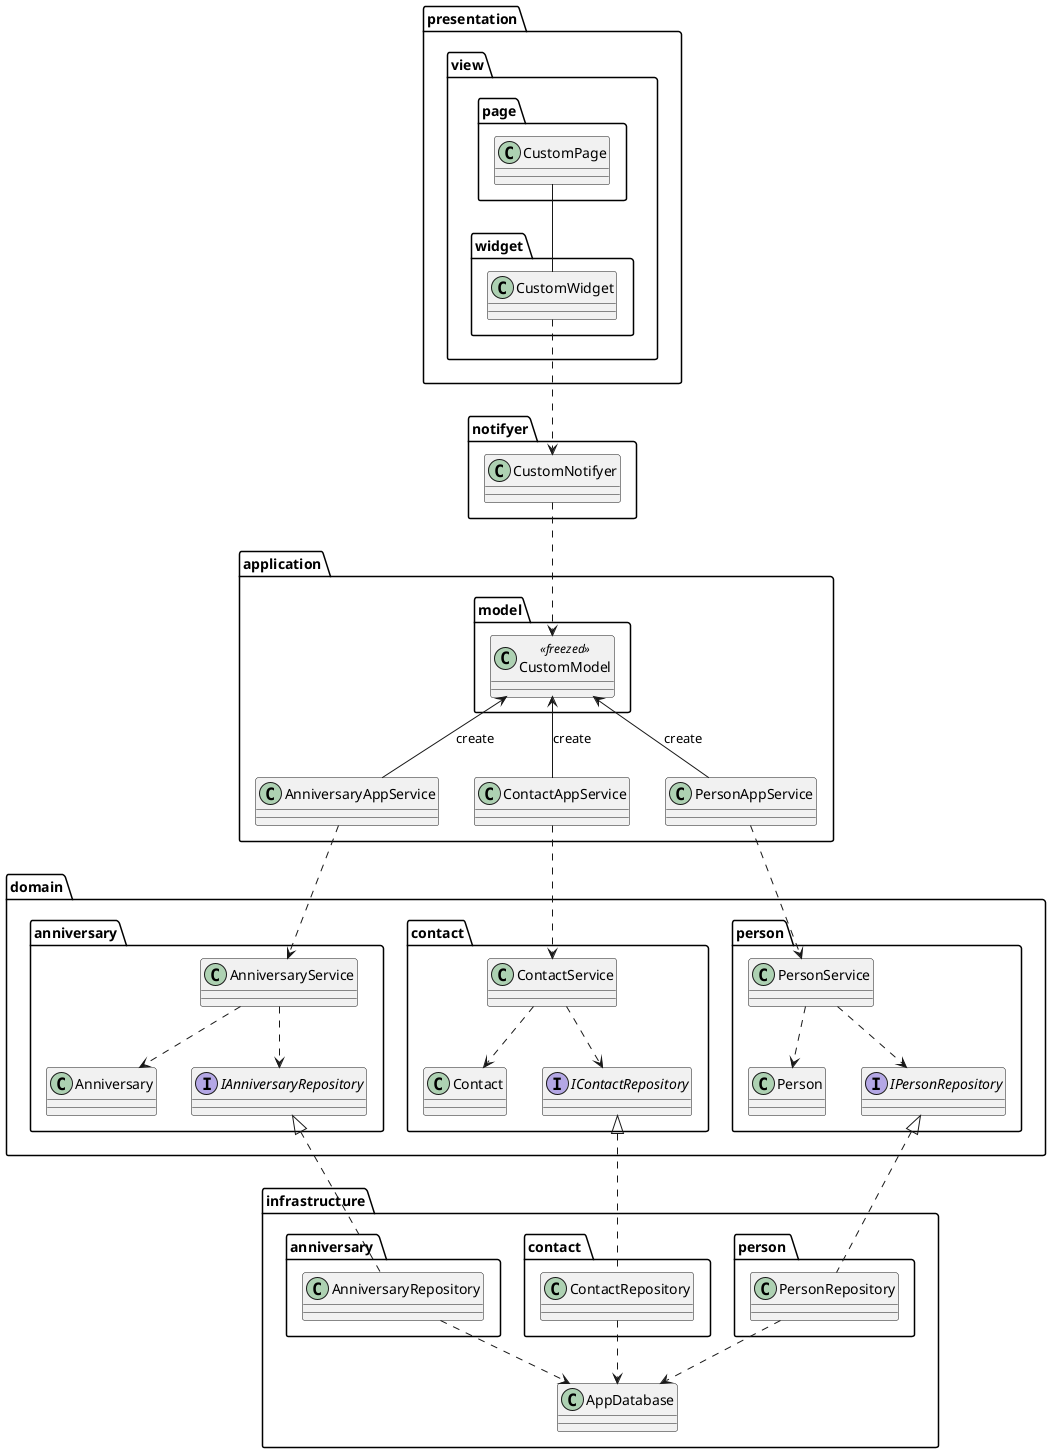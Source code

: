 @startuml

package presentation {
    package view {
        package page {
            class CustomPage
        }
        package widget {
            class CustomWidget
        }
    }
}

package notifyer {
    class CustomNotifyer
}

package application {
    package model {
        class CustomModel<<freezed>>
    }
    class AnniversaryAppService
    class ContactAppService
    class PersonAppService
}

package domain {
    package anniversary {
        class Anniversary
        class AnniversaryService
        interface IAnniversaryRepository
    }
    package contact {
        class Contact
        class ContactService
        interface IContactRepository
    }
    package person {
        class Person
        class PersonService
        interface IPersonRepository
    }
}

package infrastructure {
    package "anniversary " {
        class AnniversaryRepository
    }
    package "contact " {
        class ContactRepository
    }
    package "person " {
        class PersonRepository
    }
    class AppDatabase
}

' view
CustomPage -- CustomWidget

' view - notifyer
CustomWidget ..> CustomNotifyer

' notifyer - application
CustomNotifyer ..> CustomModel

' application
CustomModel <-- AnniversaryAppService : create
CustomModel <-- ContactAppService : create
CustomModel <-- PersonAppService : create

' application - domain
AnniversaryAppService ..> AnniversaryService
ContactAppService ..> ContactService
PersonAppService ..> PersonService

' domain
AnniversaryService ..> Anniversary
AnniversaryService ..> IAnniversaryRepository
ContactService ..> Contact
ContactService ..> IContactRepository
PersonService ..> Person
PersonService ..> IPersonRepository

' domain - infrastructure
IAnniversaryRepository <|.. AnniversaryRepository
IContactRepository <|.. ContactRepository
IPersonRepository <|.. PersonRepository

' infrastructure
AnniversaryRepository ..> AppDatabase
ContactRepository ..> AppDatabase
PersonRepository ..> AppDatabase

@enduml